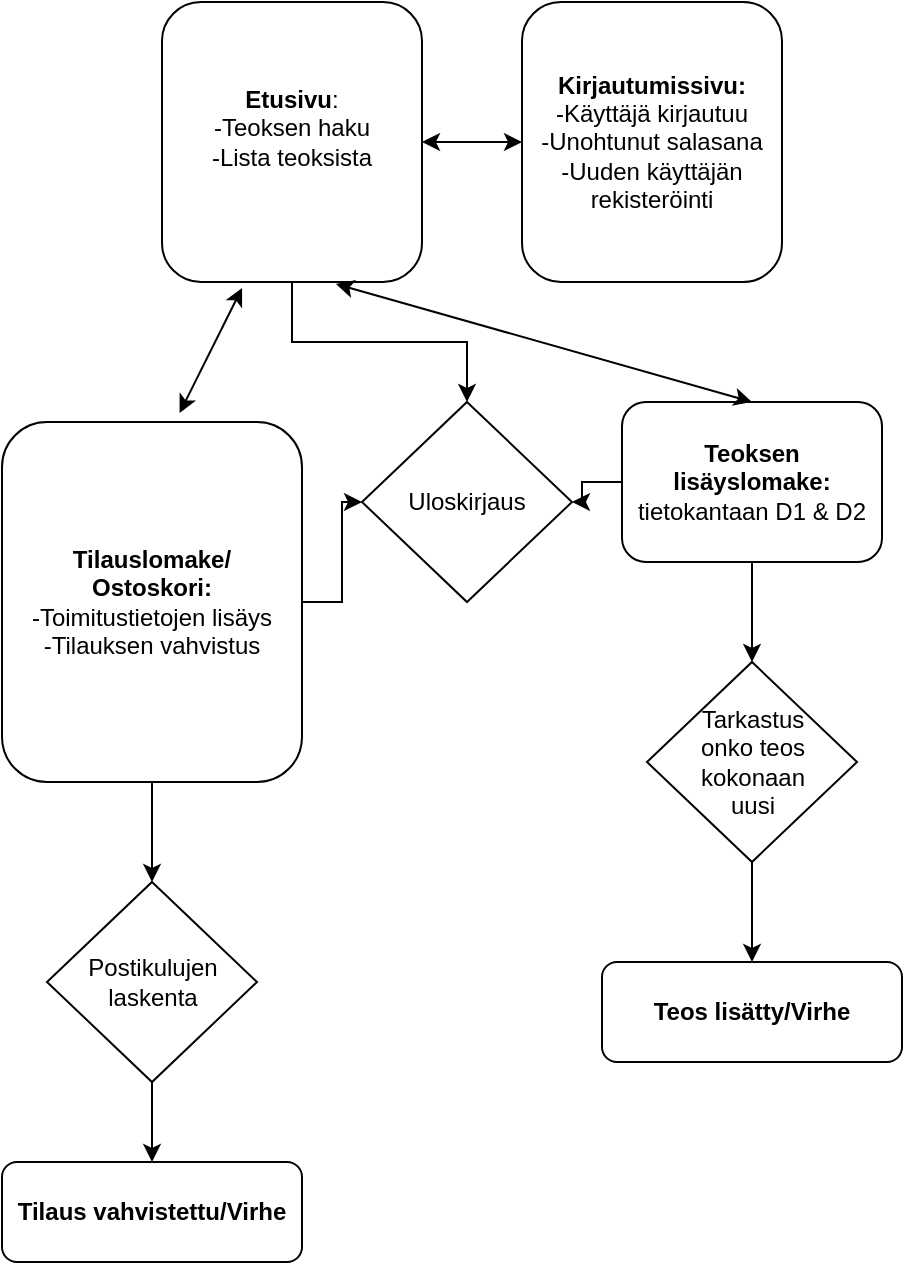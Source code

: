 <mxfile version="26.0.10">
  <diagram name="Page-1" id="YAiH8xaDrNcEKyo47Klx">
    <mxGraphModel dx="786" dy="438" grid="1" gridSize="10" guides="1" tooltips="1" connect="1" arrows="1" fold="1" page="1" pageScale="1" pageWidth="827" pageHeight="1169" math="0" shadow="0">
      <root>
        <mxCell id="0" />
        <mxCell id="1" parent="0" />
        <mxCell id="xLjRIKFggBFyaXyNJNWd-1" value="&lt;b&gt;Kirjautumissivu:&lt;/b&gt;&lt;div&gt;&lt;span style=&quot;background-color: transparent; color: light-dark(rgb(0, 0, 0), rgb(255, 255, 255));&quot;&gt;-Käyttäjä kirjautuu&lt;/span&gt;&lt;/div&gt;&lt;div&gt;-Unohtunut salasana&lt;/div&gt;&lt;div&gt;-Uuden käyttäjän rekisteröinti&lt;/div&gt;" style="rounded=1;whiteSpace=wrap;html=1;" parent="1" vertex="1">
          <mxGeometry x="340" y="160" width="130" height="140" as="geometry" />
        </mxCell>
        <mxCell id="llDZMpXvOJ95gdZLknlC-21" value="" style="edgeStyle=orthogonalEdgeStyle;rounded=0;orthogonalLoop=1;jettySize=auto;html=1;" edge="1" parent="1" source="xLjRIKFggBFyaXyNJNWd-2" target="llDZMpXvOJ95gdZLknlC-17">
          <mxGeometry relative="1" as="geometry" />
        </mxCell>
        <mxCell id="xLjRIKFggBFyaXyNJNWd-2" value="&lt;b&gt;Etusivu&lt;/b&gt;:&lt;div&gt;-Teoksen haku&lt;/div&gt;&lt;div&gt;-Lista teoksista&lt;/div&gt;&lt;div&gt;&lt;br&gt;&lt;/div&gt;" style="rounded=1;whiteSpace=wrap;html=1;" parent="1" vertex="1">
          <mxGeometry x="160" y="160" width="130" height="140" as="geometry" />
        </mxCell>
        <mxCell id="llDZMpXvOJ95gdZLknlC-10" value="" style="edgeStyle=orthogonalEdgeStyle;rounded=0;orthogonalLoop=1;jettySize=auto;html=1;" edge="1" parent="1" source="xLjRIKFggBFyaXyNJNWd-5" target="llDZMpXvOJ95gdZLknlC-9">
          <mxGeometry relative="1" as="geometry" />
        </mxCell>
        <mxCell id="xLjRIKFggBFyaXyNJNWd-5" value="Postikulujen laskenta" style="rhombus;whiteSpace=wrap;html=1;" parent="1" vertex="1">
          <mxGeometry x="102.5" y="600" width="105" height="100" as="geometry" />
        </mxCell>
        <mxCell id="llDZMpXvOJ95gdZLknlC-7" value="" style="edgeStyle=orthogonalEdgeStyle;rounded=0;orthogonalLoop=1;jettySize=auto;html=1;" edge="1" parent="1" source="xLjRIKFggBFyaXyNJNWd-4" target="xLjRIKFggBFyaXyNJNWd-5">
          <mxGeometry relative="1" as="geometry" />
        </mxCell>
        <mxCell id="llDZMpXvOJ95gdZLknlC-20" value="" style="edgeStyle=orthogonalEdgeStyle;rounded=0;orthogonalLoop=1;jettySize=auto;html=1;" edge="1" parent="1" source="xLjRIKFggBFyaXyNJNWd-4" target="llDZMpXvOJ95gdZLknlC-17">
          <mxGeometry relative="1" as="geometry" />
        </mxCell>
        <mxCell id="xLjRIKFggBFyaXyNJNWd-4" value="&lt;b&gt;Tilauslomake/&lt;/b&gt;&lt;div&gt;&lt;b&gt;Ostoskori:&lt;/b&gt;&lt;/div&gt;&lt;div&gt;-Toimitustietojen lisäys&lt;/div&gt;&lt;div&gt;-Tilauksen vahvistus&lt;/div&gt;" style="rounded=1;whiteSpace=wrap;html=1;" parent="1" vertex="1">
          <mxGeometry x="80" y="370" width="150" height="180" as="geometry" />
        </mxCell>
        <mxCell id="llDZMpXvOJ95gdZLknlC-14" value="" style="edgeStyle=orthogonalEdgeStyle;rounded=0;orthogonalLoop=1;jettySize=auto;html=1;" edge="1" parent="1" source="xLjRIKFggBFyaXyNJNWd-3" target="llDZMpXvOJ95gdZLknlC-11">
          <mxGeometry relative="1" as="geometry" />
        </mxCell>
        <mxCell id="llDZMpXvOJ95gdZLknlC-19" value="" style="edgeStyle=orthogonalEdgeStyle;rounded=0;orthogonalLoop=1;jettySize=auto;html=1;" edge="1" parent="1" source="xLjRIKFggBFyaXyNJNWd-3" target="llDZMpXvOJ95gdZLknlC-17">
          <mxGeometry relative="1" as="geometry" />
        </mxCell>
        <mxCell id="xLjRIKFggBFyaXyNJNWd-3" value="&lt;b&gt;Teoksen lisäyslomake:&lt;/b&gt;&lt;div&gt;tietokantaan D1 &amp;amp; D2&lt;/div&gt;" style="rounded=1;whiteSpace=wrap;html=1;" parent="1" vertex="1">
          <mxGeometry x="390" y="360" width="130" height="80" as="geometry" />
        </mxCell>
        <mxCell id="llDZMpXvOJ95gdZLknlC-4" value="" style="endArrow=classic;startArrow=classic;html=1;rounded=0;entryX=0;entryY=0.5;entryDx=0;entryDy=0;exitX=1;exitY=0.5;exitDx=0;exitDy=0;" edge="1" parent="1" source="xLjRIKFggBFyaXyNJNWd-2" target="xLjRIKFggBFyaXyNJNWd-1">
          <mxGeometry width="50" height="50" relative="1" as="geometry">
            <mxPoint x="490" y="340" as="sourcePoint" />
            <mxPoint x="540" y="290" as="targetPoint" />
          </mxGeometry>
        </mxCell>
        <mxCell id="llDZMpXvOJ95gdZLknlC-5" value="" style="endArrow=classic;startArrow=classic;html=1;rounded=0;entryX=0.669;entryY=1.007;entryDx=0;entryDy=0;entryPerimeter=0;exitX=0.5;exitY=0;exitDx=0;exitDy=0;" edge="1" parent="1" source="xLjRIKFggBFyaXyNJNWd-3" target="xLjRIKFggBFyaXyNJNWd-2">
          <mxGeometry width="50" height="50" relative="1" as="geometry">
            <mxPoint x="300" y="370" as="sourcePoint" />
            <mxPoint x="350" y="320" as="targetPoint" />
          </mxGeometry>
        </mxCell>
        <mxCell id="llDZMpXvOJ95gdZLknlC-6" value="" style="endArrow=classic;startArrow=classic;html=1;rounded=0;entryX=0.308;entryY=1.021;entryDx=0;entryDy=0;entryPerimeter=0;exitX=0.592;exitY=-0.025;exitDx=0;exitDy=0;exitPerimeter=0;" edge="1" parent="1" source="xLjRIKFggBFyaXyNJNWd-4" target="xLjRIKFggBFyaXyNJNWd-2">
          <mxGeometry width="50" height="50" relative="1" as="geometry">
            <mxPoint x="300" y="370" as="sourcePoint" />
            <mxPoint x="350" y="320" as="targetPoint" />
          </mxGeometry>
        </mxCell>
        <mxCell id="llDZMpXvOJ95gdZLknlC-9" value="&lt;b&gt;Tilaus vahvistettu/Virhe&lt;/b&gt;" style="rounded=1;whiteSpace=wrap;html=1;" vertex="1" parent="1">
          <mxGeometry x="80" y="740" width="150" height="50" as="geometry" />
        </mxCell>
        <mxCell id="llDZMpXvOJ95gdZLknlC-16" value="" style="edgeStyle=orthogonalEdgeStyle;rounded=0;orthogonalLoop=1;jettySize=auto;html=1;" edge="1" parent="1" source="llDZMpXvOJ95gdZLknlC-11">
          <mxGeometry relative="1" as="geometry">
            <mxPoint x="455" y="640" as="targetPoint" />
          </mxGeometry>
        </mxCell>
        <mxCell id="llDZMpXvOJ95gdZLknlC-11" value="Tarkastus&lt;div&gt;onko teos kokonaan&lt;/div&gt;&lt;div&gt;uusi&lt;/div&gt;" style="rhombus;whiteSpace=wrap;html=1;" vertex="1" parent="1">
          <mxGeometry x="402.5" y="490" width="105" height="100" as="geometry" />
        </mxCell>
        <mxCell id="llDZMpXvOJ95gdZLknlC-15" value="&lt;b&gt;Teos lisätty/Virhe&lt;/b&gt;" style="rounded=1;whiteSpace=wrap;html=1;" vertex="1" parent="1">
          <mxGeometry x="380" y="640" width="150" height="50" as="geometry" />
        </mxCell>
        <mxCell id="llDZMpXvOJ95gdZLknlC-17" value="Uloskirjaus" style="rhombus;whiteSpace=wrap;html=1;" vertex="1" parent="1">
          <mxGeometry x="260" y="360" width="105" height="100" as="geometry" />
        </mxCell>
      </root>
    </mxGraphModel>
  </diagram>
</mxfile>
